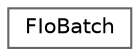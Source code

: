 digraph "Graphical Class Hierarchy"
{
 // INTERACTIVE_SVG=YES
 // LATEX_PDF_SIZE
  bgcolor="transparent";
  edge [fontname=Helvetica,fontsize=10,labelfontname=Helvetica,labelfontsize=10];
  node [fontname=Helvetica,fontsize=10,shape=box,height=0.2,width=0.4];
  rankdir="LR";
  Node0 [id="Node000000",label="FIoBatch",height=0.2,width=0.4,color="grey40", fillcolor="white", style="filled",URL="$d1/d08/classFIoBatch.html",tooltip="I/O batch."];
}
